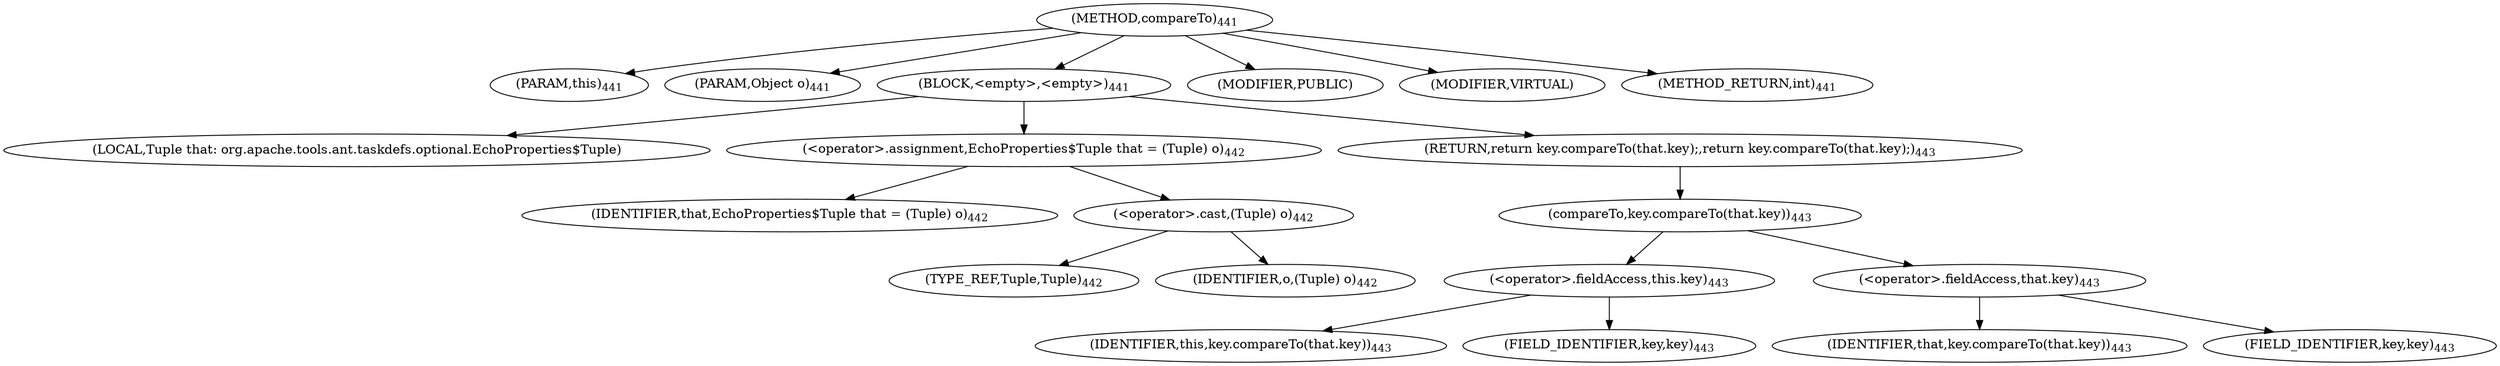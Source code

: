digraph "compareTo" {  
"768" [label = <(METHOD,compareTo)<SUB>441</SUB>> ]
"769" [label = <(PARAM,this)<SUB>441</SUB>> ]
"770" [label = <(PARAM,Object o)<SUB>441</SUB>> ]
"771" [label = <(BLOCK,&lt;empty&gt;,&lt;empty&gt;)<SUB>441</SUB>> ]
"772" [label = <(LOCAL,Tuple that: org.apache.tools.ant.taskdefs.optional.EchoProperties$Tuple)> ]
"773" [label = <(&lt;operator&gt;.assignment,EchoProperties$Tuple that = (Tuple) o)<SUB>442</SUB>> ]
"774" [label = <(IDENTIFIER,that,EchoProperties$Tuple that = (Tuple) o)<SUB>442</SUB>> ]
"775" [label = <(&lt;operator&gt;.cast,(Tuple) o)<SUB>442</SUB>> ]
"776" [label = <(TYPE_REF,Tuple,Tuple)<SUB>442</SUB>> ]
"777" [label = <(IDENTIFIER,o,(Tuple) o)<SUB>442</SUB>> ]
"778" [label = <(RETURN,return key.compareTo(that.key);,return key.compareTo(that.key);)<SUB>443</SUB>> ]
"779" [label = <(compareTo,key.compareTo(that.key))<SUB>443</SUB>> ]
"780" [label = <(&lt;operator&gt;.fieldAccess,this.key)<SUB>443</SUB>> ]
"781" [label = <(IDENTIFIER,this,key.compareTo(that.key))<SUB>443</SUB>> ]
"782" [label = <(FIELD_IDENTIFIER,key,key)<SUB>443</SUB>> ]
"783" [label = <(&lt;operator&gt;.fieldAccess,that.key)<SUB>443</SUB>> ]
"784" [label = <(IDENTIFIER,that,key.compareTo(that.key))<SUB>443</SUB>> ]
"785" [label = <(FIELD_IDENTIFIER,key,key)<SUB>443</SUB>> ]
"786" [label = <(MODIFIER,PUBLIC)> ]
"787" [label = <(MODIFIER,VIRTUAL)> ]
"788" [label = <(METHOD_RETURN,int)<SUB>441</SUB>> ]
  "768" -> "769" 
  "768" -> "770" 
  "768" -> "771" 
  "768" -> "786" 
  "768" -> "787" 
  "768" -> "788" 
  "771" -> "772" 
  "771" -> "773" 
  "771" -> "778" 
  "773" -> "774" 
  "773" -> "775" 
  "775" -> "776" 
  "775" -> "777" 
  "778" -> "779" 
  "779" -> "780" 
  "779" -> "783" 
  "780" -> "781" 
  "780" -> "782" 
  "783" -> "784" 
  "783" -> "785" 
}
